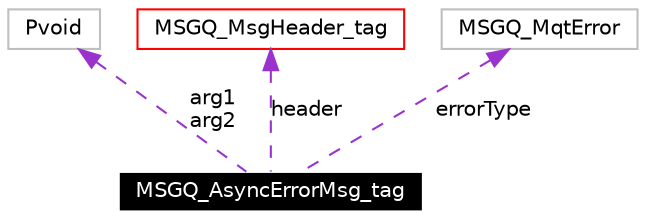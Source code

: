 digraph G
{
  edge [fontname="Helvetica",fontsize=10,labelfontname="Helvetica",labelfontsize=10];
  node [fontname="Helvetica",fontsize=10,shape=record];
  Node1 [label="MSGQ_AsyncErrorMsg_tag",height=0.2,width=0.4,color="white", fillcolor="black", style="filled" fontcolor="white"];
  Node2 -> Node1 [dir=back,color="darkorchid3",fontsize=10,style="dashed",label="arg1\narg2",fontname="Helvetica"];
  Node2 [label="Pvoid",height=0.2,width=0.4,color="grey75", fillcolor="white", style="filled"];
  Node3 -> Node1 [dir=back,color="darkorchid3",fontsize=10,style="dashed",label="header",fontname="Helvetica"];
  Node3 [label="MSGQ_MsgHeader_tag",height=0.2,width=0.4,color="red", fillcolor="white", style="filled",URL="$structMSGQ__MsgHeader__tag.html"];
  Node4 -> Node1 [dir=back,color="darkorchid3",fontsize=10,style="dashed",label="errorType",fontname="Helvetica"];
  Node4 [label="MSGQ_MqtError",height=0.2,width=0.4,color="grey75", fillcolor="white", style="filled"];
}
